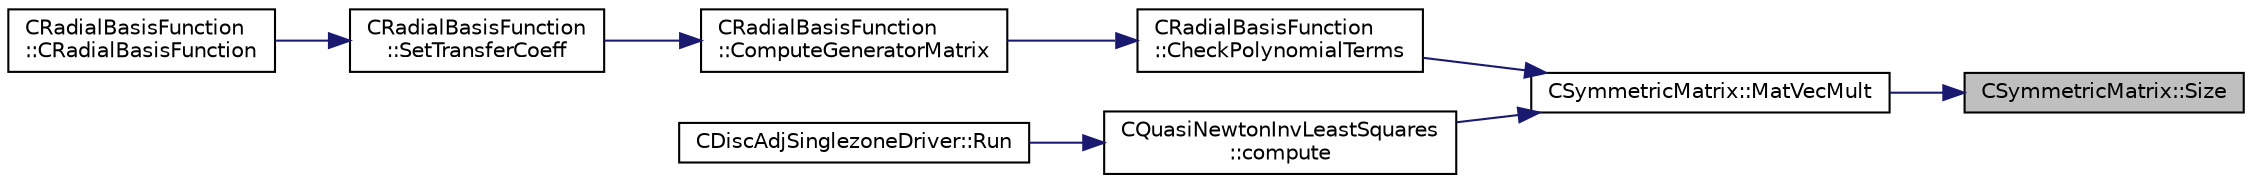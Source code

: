 digraph "CSymmetricMatrix::Size"
{
 // LATEX_PDF_SIZE
  edge [fontname="Helvetica",fontsize="10",labelfontname="Helvetica",labelfontsize="10"];
  node [fontname="Helvetica",fontsize="10",shape=record];
  rankdir="RL";
  Node1 [label="CSymmetricMatrix::Size",height=0.2,width=0.4,color="black", fillcolor="grey75", style="filled", fontcolor="black",tooltip=" "];
  Node1 -> Node2 [dir="back",color="midnightblue",fontsize="10",style="solid",fontname="Helvetica"];
  Node2 [label="CSymmetricMatrix::MatVecMult",height=0.2,width=0.4,color="black", fillcolor="white", style="filled",URL="$classCSymmetricMatrix.html#a133eb094e8f94297c53e592b8917b803",tooltip=" "];
  Node2 -> Node3 [dir="back",color="midnightblue",fontsize="10",style="solid",fontname="Helvetica"];
  Node3 [label="CRadialBasisFunction\l::CheckPolynomialTerms",height=0.2,width=0.4,color="black", fillcolor="white", style="filled",URL="$classCRadialBasisFunction.html#acb85b2dcb15592710a123cd6cc3b6318",tooltip="If the polynomial term is included in the interpolation, and the points lie on a plane,..."];
  Node3 -> Node4 [dir="back",color="midnightblue",fontsize="10",style="solid",fontname="Helvetica"];
  Node4 [label="CRadialBasisFunction\l::ComputeGeneratorMatrix",height=0.2,width=0.4,color="black", fillcolor="white", style="filled",URL="$classCRadialBasisFunction.html#a2af4b57e0f1738a776fdcdcf1be79bf9",tooltip="Compute the RBF \"generator\" matrix with or without polynomial terms."];
  Node4 -> Node5 [dir="back",color="midnightblue",fontsize="10",style="solid",fontname="Helvetica"];
  Node5 [label="CRadialBasisFunction\l::SetTransferCoeff",height=0.2,width=0.4,color="black", fillcolor="white", style="filled",URL="$classCRadialBasisFunction.html#a844247f08e8b5e91bbe6e08dd3830fea",tooltip="Set up transfer matrix defining relation between two meshes."];
  Node5 -> Node6 [dir="back",color="midnightblue",fontsize="10",style="solid",fontname="Helvetica"];
  Node6 [label="CRadialBasisFunction\l::CRadialBasisFunction",height=0.2,width=0.4,color="black", fillcolor="white", style="filled",URL="$classCRadialBasisFunction.html#a24d9b5599b680645da7313d755740db4",tooltip="Constructor of the class."];
  Node2 -> Node7 [dir="back",color="midnightblue",fontsize="10",style="solid",fontname="Helvetica"];
  Node7 [label="CQuasiNewtonInvLeastSquares\l::compute",height=0.2,width=0.4,color="black", fillcolor="white", style="filled",URL="$classCQuasiNewtonInvLeastSquares.html#a9cf36fbf61ace586d66282fca6cb8659",tooltip="Compute and return a new approximation."];
  Node7 -> Node8 [dir="back",color="midnightblue",fontsize="10",style="solid",fontname="Helvetica"];
  Node8 [label="CDiscAdjSinglezoneDriver::Run",height=0.2,width=0.4,color="black", fillcolor="white", style="filled",URL="$classCDiscAdjSinglezoneDriver.html#a8f953f7bd46ee86ade056068e5eb2419",tooltip="Run a single iteration of the discrete adjoint solver with a single zone."];
}
